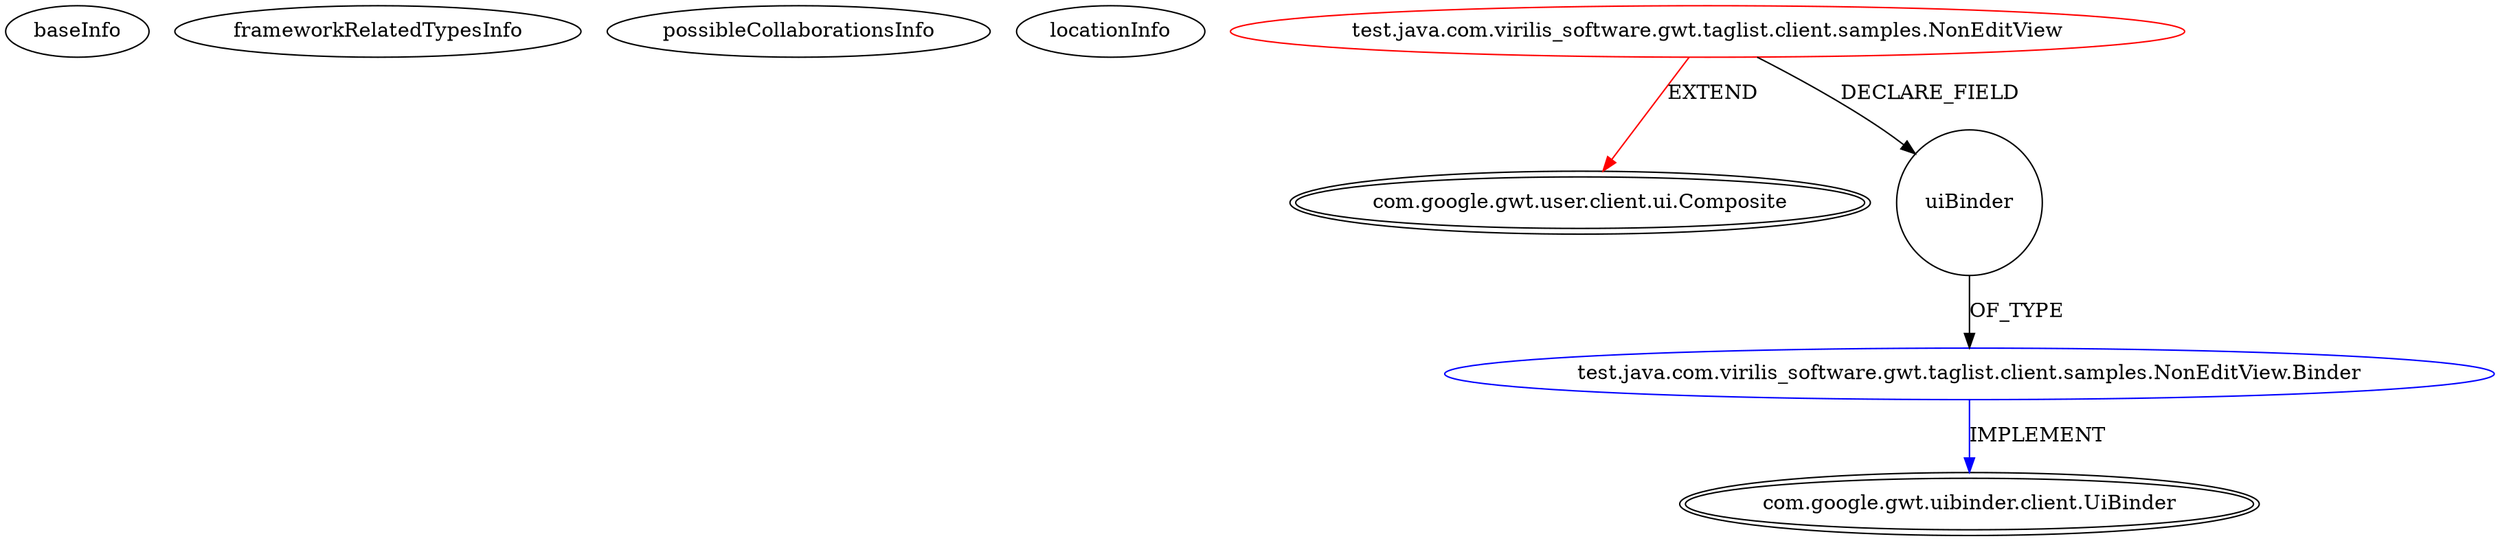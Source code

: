 digraph {
baseInfo[graphId=1056,category="extension_graph",isAnonymous=false,possibleRelation=true]
frameworkRelatedTypesInfo[0="com.google.gwt.user.client.ui.Composite"]
possibleCollaborationsInfo[0="1056~FIELD_DECLARATION-~com.google.gwt.user.client.ui.Composite ~com.google.gwt.uibinder.client.UiBinder ~false~false"]
locationInfo[projectName="cbopp-gwt-taglist",filePath="/cbopp-gwt-taglist/gwt-taglist-master/src/test/java/com/virilis_software/gwt/taglist/client/samples/NonEditView.java",contextSignature="NonEditView",graphId="1056"]
0[label="test.java.com.virilis_software.gwt.taglist.client.samples.NonEditView",vertexType="ROOT_CLIENT_CLASS_DECLARATION",isFrameworkType=false,color=red]
1[label="com.google.gwt.user.client.ui.Composite",vertexType="FRAMEWORK_CLASS_TYPE",isFrameworkType=true,peripheries=2]
2[label="uiBinder",vertexType="FIELD_DECLARATION",isFrameworkType=false,shape=circle]
3[label="test.java.com.virilis_software.gwt.taglist.client.samples.NonEditView.Binder",vertexType="REFERENCE_CLIENT_CLASS_DECLARATION",isFrameworkType=false,color=blue]
4[label="com.google.gwt.uibinder.client.UiBinder",vertexType="FRAMEWORK_INTERFACE_TYPE",isFrameworkType=true,peripheries=2]
0->1[label="EXTEND",color=red]
0->2[label="DECLARE_FIELD"]
3->4[label="IMPLEMENT",color=blue]
2->3[label="OF_TYPE"]
}
